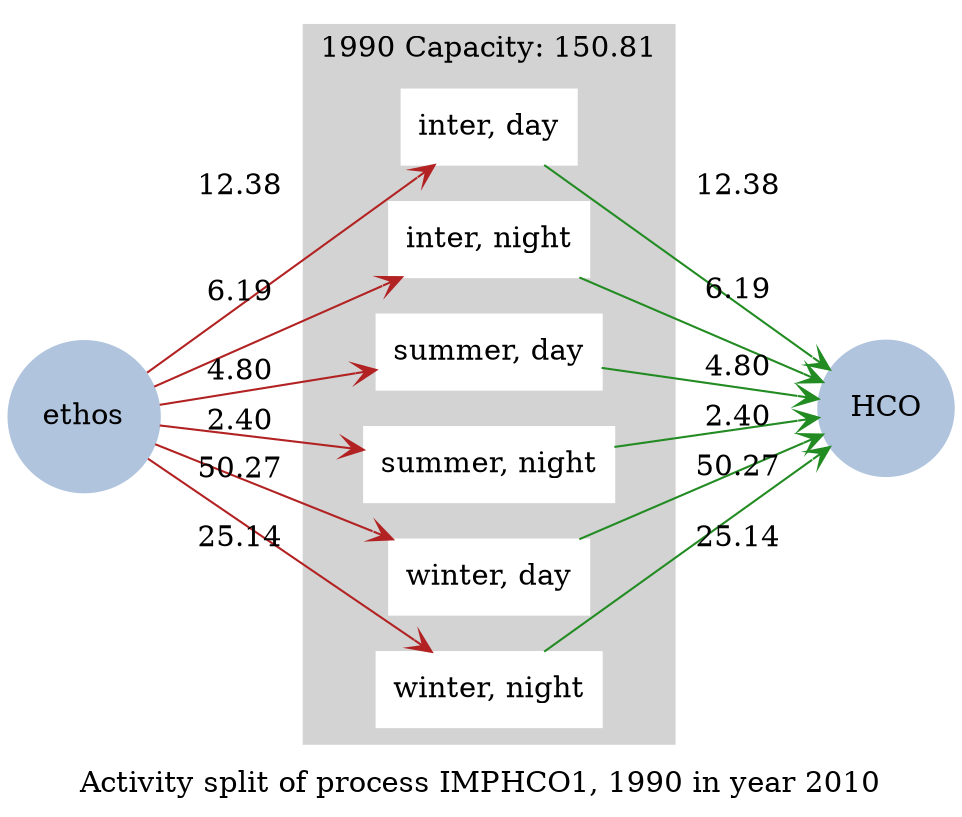 strict digraph model {
	label = "Activity split of process IMPHCO1, 1990 in year 2010" ;

	compound    = "True" ;
	concentrate = "True";
	rankdir     = "LR" ;
	splines     = "False" ;

	node [ style="filled" ] ;
	edge [ arrowhead="vee" ] ;

	subgraph cluster_slices {
		label = "1990 Capacity: 150.81" ;

		color = "lightgrey" ;
		rank  = "same" ;
		style = "filled" ;

		node [ color="white", shape="box" ] ;

		"inter, day" ;
		"inter, night" ;
		"summer, day" ;
		"summer, night" ;
		"winter, day" ;
		"winter, night" ;
	}

	subgraph energy_carriers {
		node [
		  color     = "lightsteelblue",
		  fontcolor = "black",
		  shape     = "circle"
		] ;

		"HCO"   [ href="../commodities/rc_HCO_2010.svg" ] ;
		"ethos" [ href="../commodities/rc_ethos_2010.svg" ] ;
	}

	subgraph inputs {
		edge [ color="firebrick" ] ;

		"ethos" -> "inter, day"    [ label="12.38" ] ;
		"ethos" -> "inter, night"  [ label="6.19" ] ;
		"ethos" -> "summer, day"   [ label="4.80" ] ;
		"ethos" -> "summer, night" [ label="2.40" ] ;
		"ethos" -> "winter, day"   [ label="50.27" ] ;
		"ethos" -> "winter, night" [ label="25.14" ] ;
	}

	subgraph outputs {
		edge [ color="forestgreen" ] ;

		"inter, day"    -> "HCO" [ label="12.38" ] ;
		"inter, night"  -> "HCO" [ label="6.19" ] ;
		"summer, day"   -> "HCO" [ label="4.80" ] ;
		"summer, night" -> "HCO" [ label="2.40" ] ;
		"winter, day"   -> "HCO" [ label="50.27" ] ;
		"winter, night" -> "HCO" [ label="25.14" ] ;
	}
}
